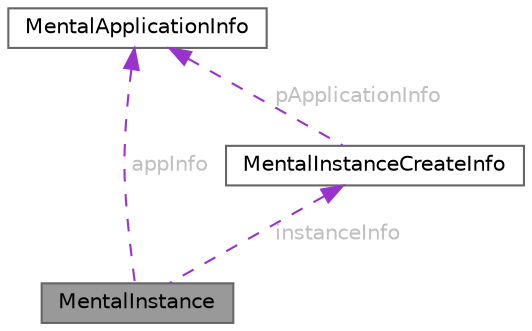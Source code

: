 digraph "MentalInstance"
{
 // LATEX_PDF_SIZE
  bgcolor="transparent";
  edge [fontname=Helvetica,fontsize=10,labelfontname=Helvetica,labelfontsize=10];
  node [fontname=Helvetica,fontsize=10,shape=box,height=0.2,width=0.4];
  Node1 [id="Node000001",label="MentalInstance",height=0.2,width=0.4,color="gray40", fillcolor="grey60", style="filled", fontcolor="black",tooltip=" "];
  Node2 -> Node1 [id="edge1_Node000001_Node000002",dir="back",color="darkorchid3",style="dashed",tooltip=" ",label=" appInfo",fontcolor="grey" ];
  Node2 [id="Node000002",label="MentalApplicationInfo",height=0.2,width=0.4,color="gray40", fillcolor="white", style="filled",URL="$structMentalApplicationInfo.html",tooltip="Structure containing application information."];
  Node3 -> Node1 [id="edge2_Node000001_Node000003",dir="back",color="darkorchid3",style="dashed",tooltip=" ",label=" instanceInfo",fontcolor="grey" ];
  Node3 [id="Node000003",label="MentalInstanceCreateInfo",height=0.2,width=0.4,color="gray40", fillcolor="white", style="filled",URL="$structMentalInstanceCreateInfo.html",tooltip="Structure containing information for creating an instance."];
  Node2 -> Node3 [id="edge3_Node000003_Node000002",dir="back",color="darkorchid3",style="dashed",tooltip=" ",label=" pApplicationInfo",fontcolor="grey" ];
}

